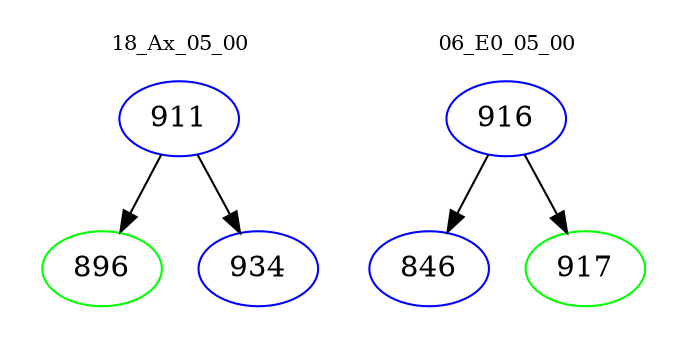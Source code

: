 digraph{
subgraph cluster_0 {
color = white
label = "18_Ax_05_00";
fontsize=10;
T0_911 [label="911", color="blue"]
T0_911 -> T0_896 [color="black"]
T0_896 [label="896", color="green"]
T0_911 -> T0_934 [color="black"]
T0_934 [label="934", color="blue"]
}
subgraph cluster_1 {
color = white
label = "06_E0_05_00";
fontsize=10;
T1_916 [label="916", color="blue"]
T1_916 -> T1_846 [color="black"]
T1_846 [label="846", color="blue"]
T1_916 -> T1_917 [color="black"]
T1_917 [label="917", color="green"]
}
}
